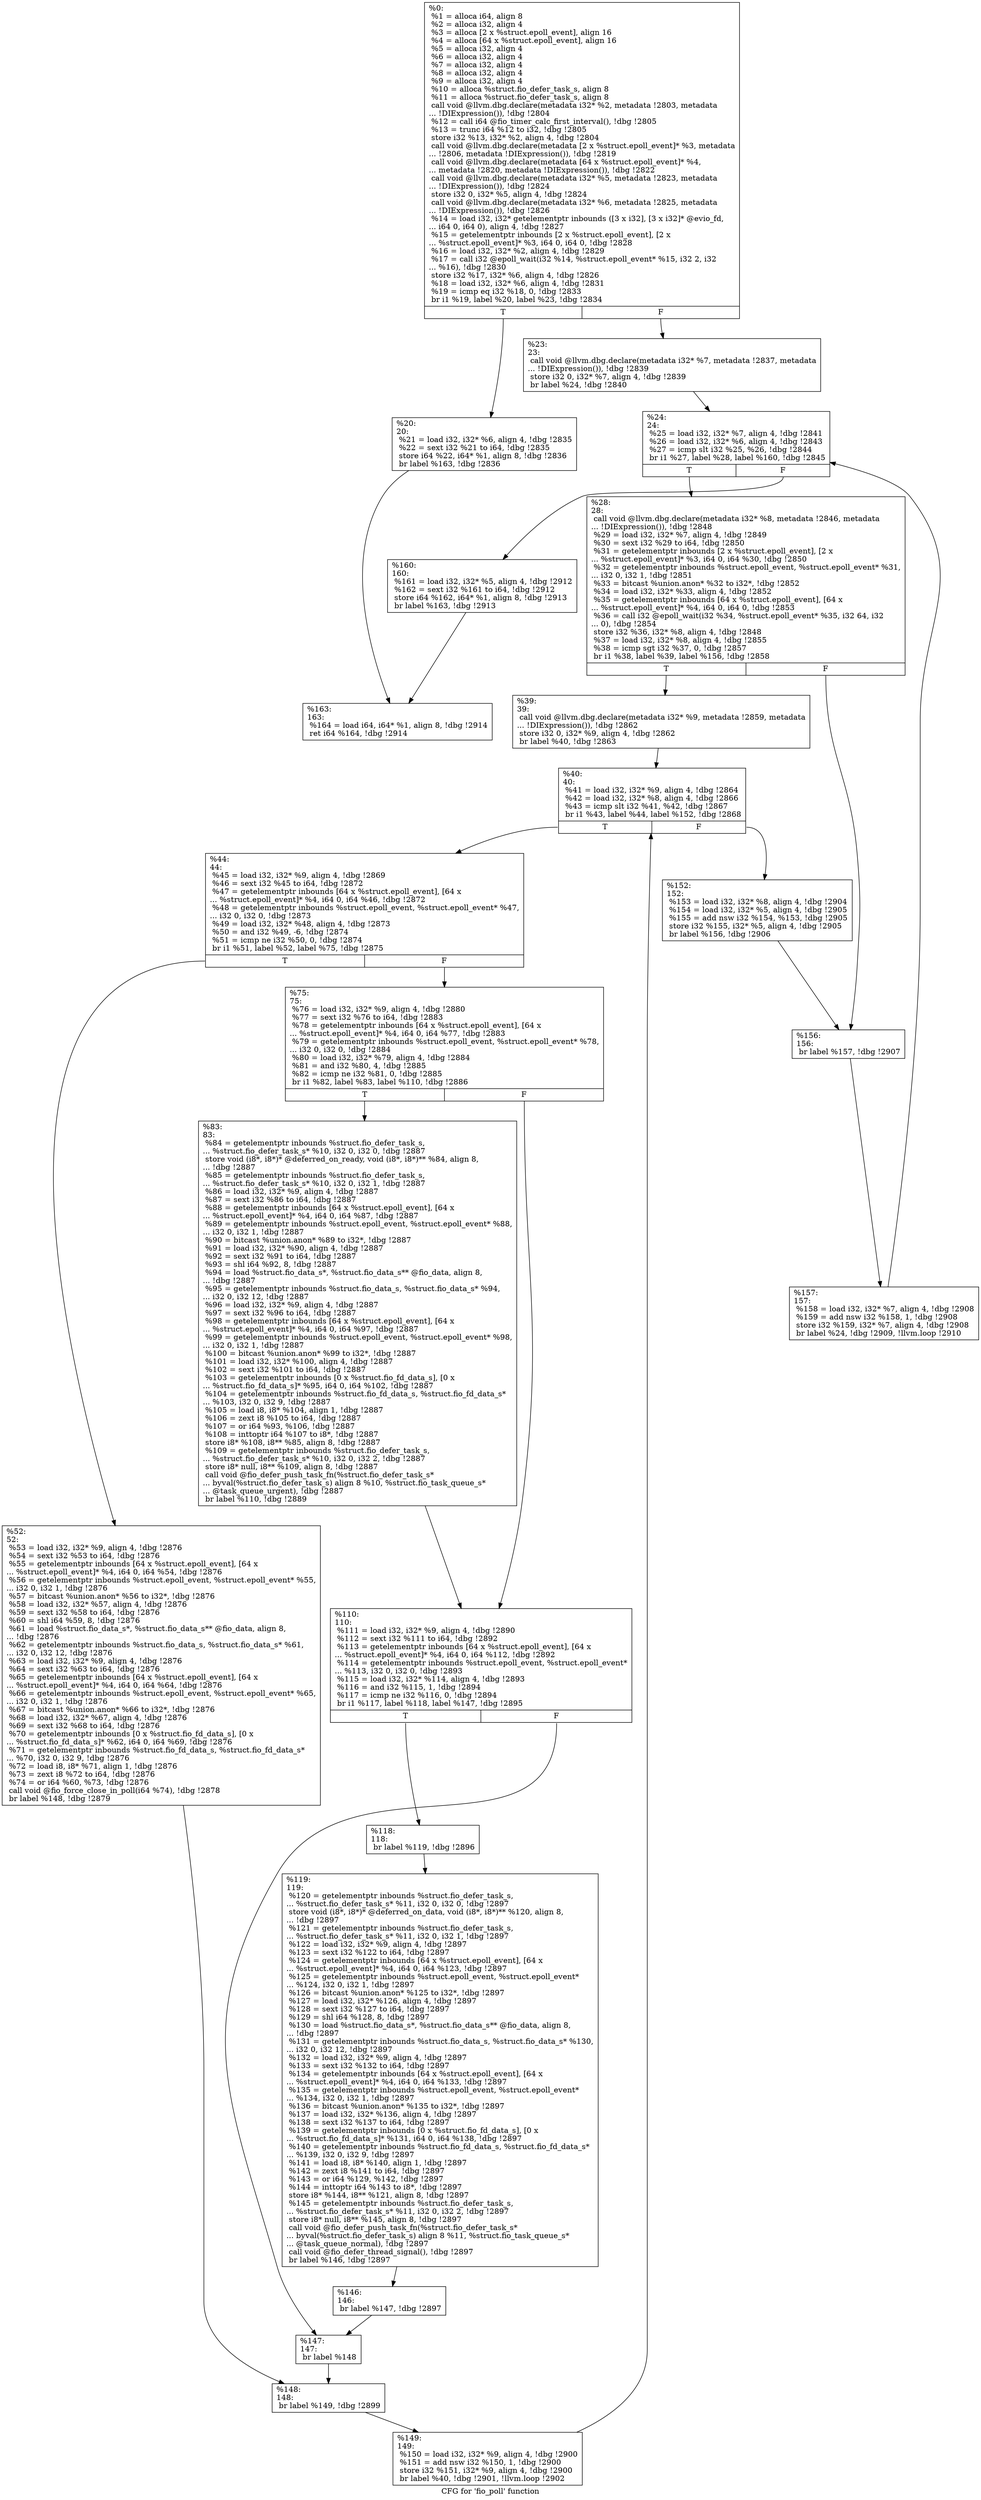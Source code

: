 digraph "CFG for 'fio_poll' function" {
	label="CFG for 'fio_poll' function";

	Node0x556851767c40 [shape=record,label="{%0:\l  %1 = alloca i64, align 8\l  %2 = alloca i32, align 4\l  %3 = alloca [2 x %struct.epoll_event], align 16\l  %4 = alloca [64 x %struct.epoll_event], align 16\l  %5 = alloca i32, align 4\l  %6 = alloca i32, align 4\l  %7 = alloca i32, align 4\l  %8 = alloca i32, align 4\l  %9 = alloca i32, align 4\l  %10 = alloca %struct.fio_defer_task_s, align 8\l  %11 = alloca %struct.fio_defer_task_s, align 8\l  call void @llvm.dbg.declare(metadata i32* %2, metadata !2803, metadata\l... !DIExpression()), !dbg !2804\l  %12 = call i64 @fio_timer_calc_first_interval(), !dbg !2805\l  %13 = trunc i64 %12 to i32, !dbg !2805\l  store i32 %13, i32* %2, align 4, !dbg !2804\l  call void @llvm.dbg.declare(metadata [2 x %struct.epoll_event]* %3, metadata\l... !2806, metadata !DIExpression()), !dbg !2819\l  call void @llvm.dbg.declare(metadata [64 x %struct.epoll_event]* %4,\l... metadata !2820, metadata !DIExpression()), !dbg !2822\l  call void @llvm.dbg.declare(metadata i32* %5, metadata !2823, metadata\l... !DIExpression()), !dbg !2824\l  store i32 0, i32* %5, align 4, !dbg !2824\l  call void @llvm.dbg.declare(metadata i32* %6, metadata !2825, metadata\l... !DIExpression()), !dbg !2826\l  %14 = load i32, i32* getelementptr inbounds ([3 x i32], [3 x i32]* @evio_fd,\l... i64 0, i64 0), align 4, !dbg !2827\l  %15 = getelementptr inbounds [2 x %struct.epoll_event], [2 x\l... %struct.epoll_event]* %3, i64 0, i64 0, !dbg !2828\l  %16 = load i32, i32* %2, align 4, !dbg !2829\l  %17 = call i32 @epoll_wait(i32 %14, %struct.epoll_event* %15, i32 2, i32\l... %16), !dbg !2830\l  store i32 %17, i32* %6, align 4, !dbg !2826\l  %18 = load i32, i32* %6, align 4, !dbg !2831\l  %19 = icmp eq i32 %18, 0, !dbg !2833\l  br i1 %19, label %20, label %23, !dbg !2834\l|{<s0>T|<s1>F}}"];
	Node0x556851767c40:s0 -> Node0x556851767c90;
	Node0x556851767c40:s1 -> Node0x556851767ce0;
	Node0x556851767c90 [shape=record,label="{%20:\l20:                                               \l  %21 = load i32, i32* %6, align 4, !dbg !2835\l  %22 = sext i32 %21 to i64, !dbg !2835\l  store i64 %22, i64* %1, align 8, !dbg !2836\l  br label %163, !dbg !2836\l}"];
	Node0x556851767c90 -> Node0x556851768320;
	Node0x556851767ce0 [shape=record,label="{%23:\l23:                                               \l  call void @llvm.dbg.declare(metadata i32* %7, metadata !2837, metadata\l... !DIExpression()), !dbg !2839\l  store i32 0, i32* %7, align 4, !dbg !2839\l  br label %24, !dbg !2840\l}"];
	Node0x556851767ce0 -> Node0x556851767d30;
	Node0x556851767d30 [shape=record,label="{%24:\l24:                                               \l  %25 = load i32, i32* %7, align 4, !dbg !2841\l  %26 = load i32, i32* %6, align 4, !dbg !2843\l  %27 = icmp slt i32 %25, %26, !dbg !2844\l  br i1 %27, label %28, label %160, !dbg !2845\l|{<s0>T|<s1>F}}"];
	Node0x556851767d30:s0 -> Node0x556851767d80;
	Node0x556851767d30:s1 -> Node0x5568517682d0;
	Node0x556851767d80 [shape=record,label="{%28:\l28:                                               \l  call void @llvm.dbg.declare(metadata i32* %8, metadata !2846, metadata\l... !DIExpression()), !dbg !2848\l  %29 = load i32, i32* %7, align 4, !dbg !2849\l  %30 = sext i32 %29 to i64, !dbg !2850\l  %31 = getelementptr inbounds [2 x %struct.epoll_event], [2 x\l... %struct.epoll_event]* %3, i64 0, i64 %30, !dbg !2850\l  %32 = getelementptr inbounds %struct.epoll_event, %struct.epoll_event* %31,\l... i32 0, i32 1, !dbg !2851\l  %33 = bitcast %union.anon* %32 to i32*, !dbg !2852\l  %34 = load i32, i32* %33, align 4, !dbg !2852\l  %35 = getelementptr inbounds [64 x %struct.epoll_event], [64 x\l... %struct.epoll_event]* %4, i64 0, i64 0, !dbg !2853\l  %36 = call i32 @epoll_wait(i32 %34, %struct.epoll_event* %35, i32 64, i32\l... 0), !dbg !2854\l  store i32 %36, i32* %8, align 4, !dbg !2848\l  %37 = load i32, i32* %8, align 4, !dbg !2855\l  %38 = icmp sgt i32 %37, 0, !dbg !2857\l  br i1 %38, label %39, label %156, !dbg !2858\l|{<s0>T|<s1>F}}"];
	Node0x556851767d80:s0 -> Node0x556851767dd0;
	Node0x556851767d80:s1 -> Node0x556851768230;
	Node0x556851767dd0 [shape=record,label="{%39:\l39:                                               \l  call void @llvm.dbg.declare(metadata i32* %9, metadata !2859, metadata\l... !DIExpression()), !dbg !2862\l  store i32 0, i32* %9, align 4, !dbg !2862\l  br label %40, !dbg !2863\l}"];
	Node0x556851767dd0 -> Node0x556851767e20;
	Node0x556851767e20 [shape=record,label="{%40:\l40:                                               \l  %41 = load i32, i32* %9, align 4, !dbg !2864\l  %42 = load i32, i32* %8, align 4, !dbg !2866\l  %43 = icmp slt i32 %41, %42, !dbg !2867\l  br i1 %43, label %44, label %152, !dbg !2868\l|{<s0>T|<s1>F}}"];
	Node0x556851767e20:s0 -> Node0x556851767e70;
	Node0x556851767e20:s1 -> Node0x5568517681e0;
	Node0x556851767e70 [shape=record,label="{%44:\l44:                                               \l  %45 = load i32, i32* %9, align 4, !dbg !2869\l  %46 = sext i32 %45 to i64, !dbg !2872\l  %47 = getelementptr inbounds [64 x %struct.epoll_event], [64 x\l... %struct.epoll_event]* %4, i64 0, i64 %46, !dbg !2872\l  %48 = getelementptr inbounds %struct.epoll_event, %struct.epoll_event* %47,\l... i32 0, i32 0, !dbg !2873\l  %49 = load i32, i32* %48, align 4, !dbg !2873\l  %50 = and i32 %49, -6, !dbg !2874\l  %51 = icmp ne i32 %50, 0, !dbg !2874\l  br i1 %51, label %52, label %75, !dbg !2875\l|{<s0>T|<s1>F}}"];
	Node0x556851767e70:s0 -> Node0x556851767ec0;
	Node0x556851767e70:s1 -> Node0x556851767f10;
	Node0x556851767ec0 [shape=record,label="{%52:\l52:                                               \l  %53 = load i32, i32* %9, align 4, !dbg !2876\l  %54 = sext i32 %53 to i64, !dbg !2876\l  %55 = getelementptr inbounds [64 x %struct.epoll_event], [64 x\l... %struct.epoll_event]* %4, i64 0, i64 %54, !dbg !2876\l  %56 = getelementptr inbounds %struct.epoll_event, %struct.epoll_event* %55,\l... i32 0, i32 1, !dbg !2876\l  %57 = bitcast %union.anon* %56 to i32*, !dbg !2876\l  %58 = load i32, i32* %57, align 4, !dbg !2876\l  %59 = sext i32 %58 to i64, !dbg !2876\l  %60 = shl i64 %59, 8, !dbg !2876\l  %61 = load %struct.fio_data_s*, %struct.fio_data_s** @fio_data, align 8,\l... !dbg !2876\l  %62 = getelementptr inbounds %struct.fio_data_s, %struct.fio_data_s* %61,\l... i32 0, i32 12, !dbg !2876\l  %63 = load i32, i32* %9, align 4, !dbg !2876\l  %64 = sext i32 %63 to i64, !dbg !2876\l  %65 = getelementptr inbounds [64 x %struct.epoll_event], [64 x\l... %struct.epoll_event]* %4, i64 0, i64 %64, !dbg !2876\l  %66 = getelementptr inbounds %struct.epoll_event, %struct.epoll_event* %65,\l... i32 0, i32 1, !dbg !2876\l  %67 = bitcast %union.anon* %66 to i32*, !dbg !2876\l  %68 = load i32, i32* %67, align 4, !dbg !2876\l  %69 = sext i32 %68 to i64, !dbg !2876\l  %70 = getelementptr inbounds [0 x %struct.fio_fd_data_s], [0 x\l... %struct.fio_fd_data_s]* %62, i64 0, i64 %69, !dbg !2876\l  %71 = getelementptr inbounds %struct.fio_fd_data_s, %struct.fio_fd_data_s*\l... %70, i32 0, i32 9, !dbg !2876\l  %72 = load i8, i8* %71, align 1, !dbg !2876\l  %73 = zext i8 %72 to i64, !dbg !2876\l  %74 = or i64 %60, %73, !dbg !2876\l  call void @fio_force_close_in_poll(i64 %74), !dbg !2878\l  br label %148, !dbg !2879\l}"];
	Node0x556851767ec0 -> Node0x556851768140;
	Node0x556851767f10 [shape=record,label="{%75:\l75:                                               \l  %76 = load i32, i32* %9, align 4, !dbg !2880\l  %77 = sext i32 %76 to i64, !dbg !2883\l  %78 = getelementptr inbounds [64 x %struct.epoll_event], [64 x\l... %struct.epoll_event]* %4, i64 0, i64 %77, !dbg !2883\l  %79 = getelementptr inbounds %struct.epoll_event, %struct.epoll_event* %78,\l... i32 0, i32 0, !dbg !2884\l  %80 = load i32, i32* %79, align 4, !dbg !2884\l  %81 = and i32 %80, 4, !dbg !2885\l  %82 = icmp ne i32 %81, 0, !dbg !2885\l  br i1 %82, label %83, label %110, !dbg !2886\l|{<s0>T|<s1>F}}"];
	Node0x556851767f10:s0 -> Node0x556851767f60;
	Node0x556851767f10:s1 -> Node0x556851767fb0;
	Node0x556851767f60 [shape=record,label="{%83:\l83:                                               \l  %84 = getelementptr inbounds %struct.fio_defer_task_s,\l... %struct.fio_defer_task_s* %10, i32 0, i32 0, !dbg !2887\l  store void (i8*, i8*)* @deferred_on_ready, void (i8*, i8*)** %84, align 8,\l... !dbg !2887\l  %85 = getelementptr inbounds %struct.fio_defer_task_s,\l... %struct.fio_defer_task_s* %10, i32 0, i32 1, !dbg !2887\l  %86 = load i32, i32* %9, align 4, !dbg !2887\l  %87 = sext i32 %86 to i64, !dbg !2887\l  %88 = getelementptr inbounds [64 x %struct.epoll_event], [64 x\l... %struct.epoll_event]* %4, i64 0, i64 %87, !dbg !2887\l  %89 = getelementptr inbounds %struct.epoll_event, %struct.epoll_event* %88,\l... i32 0, i32 1, !dbg !2887\l  %90 = bitcast %union.anon* %89 to i32*, !dbg !2887\l  %91 = load i32, i32* %90, align 4, !dbg !2887\l  %92 = sext i32 %91 to i64, !dbg !2887\l  %93 = shl i64 %92, 8, !dbg !2887\l  %94 = load %struct.fio_data_s*, %struct.fio_data_s** @fio_data, align 8,\l... !dbg !2887\l  %95 = getelementptr inbounds %struct.fio_data_s, %struct.fio_data_s* %94,\l... i32 0, i32 12, !dbg !2887\l  %96 = load i32, i32* %9, align 4, !dbg !2887\l  %97 = sext i32 %96 to i64, !dbg !2887\l  %98 = getelementptr inbounds [64 x %struct.epoll_event], [64 x\l... %struct.epoll_event]* %4, i64 0, i64 %97, !dbg !2887\l  %99 = getelementptr inbounds %struct.epoll_event, %struct.epoll_event* %98,\l... i32 0, i32 1, !dbg !2887\l  %100 = bitcast %union.anon* %99 to i32*, !dbg !2887\l  %101 = load i32, i32* %100, align 4, !dbg !2887\l  %102 = sext i32 %101 to i64, !dbg !2887\l  %103 = getelementptr inbounds [0 x %struct.fio_fd_data_s], [0 x\l... %struct.fio_fd_data_s]* %95, i64 0, i64 %102, !dbg !2887\l  %104 = getelementptr inbounds %struct.fio_fd_data_s, %struct.fio_fd_data_s*\l... %103, i32 0, i32 9, !dbg !2887\l  %105 = load i8, i8* %104, align 1, !dbg !2887\l  %106 = zext i8 %105 to i64, !dbg !2887\l  %107 = or i64 %93, %106, !dbg !2887\l  %108 = inttoptr i64 %107 to i8*, !dbg !2887\l  store i8* %108, i8** %85, align 8, !dbg !2887\l  %109 = getelementptr inbounds %struct.fio_defer_task_s,\l... %struct.fio_defer_task_s* %10, i32 0, i32 2, !dbg !2887\l  store i8* null, i8** %109, align 8, !dbg !2887\l  call void @fio_defer_push_task_fn(%struct.fio_defer_task_s*\l... byval(%struct.fio_defer_task_s) align 8 %10, %struct.fio_task_queue_s*\l... @task_queue_urgent), !dbg !2887\l  br label %110, !dbg !2889\l}"];
	Node0x556851767f60 -> Node0x556851767fb0;
	Node0x556851767fb0 [shape=record,label="{%110:\l110:                                              \l  %111 = load i32, i32* %9, align 4, !dbg !2890\l  %112 = sext i32 %111 to i64, !dbg !2892\l  %113 = getelementptr inbounds [64 x %struct.epoll_event], [64 x\l... %struct.epoll_event]* %4, i64 0, i64 %112, !dbg !2892\l  %114 = getelementptr inbounds %struct.epoll_event, %struct.epoll_event*\l... %113, i32 0, i32 0, !dbg !2893\l  %115 = load i32, i32* %114, align 4, !dbg !2893\l  %116 = and i32 %115, 1, !dbg !2894\l  %117 = icmp ne i32 %116, 0, !dbg !2894\l  br i1 %117, label %118, label %147, !dbg !2895\l|{<s0>T|<s1>F}}"];
	Node0x556851767fb0:s0 -> Node0x556851768000;
	Node0x556851767fb0:s1 -> Node0x5568517680f0;
	Node0x556851768000 [shape=record,label="{%118:\l118:                                              \l  br label %119, !dbg !2896\l}"];
	Node0x556851768000 -> Node0x556851768050;
	Node0x556851768050 [shape=record,label="{%119:\l119:                                              \l  %120 = getelementptr inbounds %struct.fio_defer_task_s,\l... %struct.fio_defer_task_s* %11, i32 0, i32 0, !dbg !2897\l  store void (i8*, i8*)* @deferred_on_data, void (i8*, i8*)** %120, align 8,\l... !dbg !2897\l  %121 = getelementptr inbounds %struct.fio_defer_task_s,\l... %struct.fio_defer_task_s* %11, i32 0, i32 1, !dbg !2897\l  %122 = load i32, i32* %9, align 4, !dbg !2897\l  %123 = sext i32 %122 to i64, !dbg !2897\l  %124 = getelementptr inbounds [64 x %struct.epoll_event], [64 x\l... %struct.epoll_event]* %4, i64 0, i64 %123, !dbg !2897\l  %125 = getelementptr inbounds %struct.epoll_event, %struct.epoll_event*\l... %124, i32 0, i32 1, !dbg !2897\l  %126 = bitcast %union.anon* %125 to i32*, !dbg !2897\l  %127 = load i32, i32* %126, align 4, !dbg !2897\l  %128 = sext i32 %127 to i64, !dbg !2897\l  %129 = shl i64 %128, 8, !dbg !2897\l  %130 = load %struct.fio_data_s*, %struct.fio_data_s** @fio_data, align 8,\l... !dbg !2897\l  %131 = getelementptr inbounds %struct.fio_data_s, %struct.fio_data_s* %130,\l... i32 0, i32 12, !dbg !2897\l  %132 = load i32, i32* %9, align 4, !dbg !2897\l  %133 = sext i32 %132 to i64, !dbg !2897\l  %134 = getelementptr inbounds [64 x %struct.epoll_event], [64 x\l... %struct.epoll_event]* %4, i64 0, i64 %133, !dbg !2897\l  %135 = getelementptr inbounds %struct.epoll_event, %struct.epoll_event*\l... %134, i32 0, i32 1, !dbg !2897\l  %136 = bitcast %union.anon* %135 to i32*, !dbg !2897\l  %137 = load i32, i32* %136, align 4, !dbg !2897\l  %138 = sext i32 %137 to i64, !dbg !2897\l  %139 = getelementptr inbounds [0 x %struct.fio_fd_data_s], [0 x\l... %struct.fio_fd_data_s]* %131, i64 0, i64 %138, !dbg !2897\l  %140 = getelementptr inbounds %struct.fio_fd_data_s, %struct.fio_fd_data_s*\l... %139, i32 0, i32 9, !dbg !2897\l  %141 = load i8, i8* %140, align 1, !dbg !2897\l  %142 = zext i8 %141 to i64, !dbg !2897\l  %143 = or i64 %129, %142, !dbg !2897\l  %144 = inttoptr i64 %143 to i8*, !dbg !2897\l  store i8* %144, i8** %121, align 8, !dbg !2897\l  %145 = getelementptr inbounds %struct.fio_defer_task_s,\l... %struct.fio_defer_task_s* %11, i32 0, i32 2, !dbg !2897\l  store i8* null, i8** %145, align 8, !dbg !2897\l  call void @fio_defer_push_task_fn(%struct.fio_defer_task_s*\l... byval(%struct.fio_defer_task_s) align 8 %11, %struct.fio_task_queue_s*\l... @task_queue_normal), !dbg !2897\l  call void @fio_defer_thread_signal(), !dbg !2897\l  br label %146, !dbg !2897\l}"];
	Node0x556851768050 -> Node0x5568517680a0;
	Node0x5568517680a0 [shape=record,label="{%146:\l146:                                              \l  br label %147, !dbg !2897\l}"];
	Node0x5568517680a0 -> Node0x5568517680f0;
	Node0x5568517680f0 [shape=record,label="{%147:\l147:                                              \l  br label %148\l}"];
	Node0x5568517680f0 -> Node0x556851768140;
	Node0x556851768140 [shape=record,label="{%148:\l148:                                              \l  br label %149, !dbg !2899\l}"];
	Node0x556851768140 -> Node0x556851768190;
	Node0x556851768190 [shape=record,label="{%149:\l149:                                              \l  %150 = load i32, i32* %9, align 4, !dbg !2900\l  %151 = add nsw i32 %150, 1, !dbg !2900\l  store i32 %151, i32* %9, align 4, !dbg !2900\l  br label %40, !dbg !2901, !llvm.loop !2902\l}"];
	Node0x556851768190 -> Node0x556851767e20;
	Node0x5568517681e0 [shape=record,label="{%152:\l152:                                              \l  %153 = load i32, i32* %8, align 4, !dbg !2904\l  %154 = load i32, i32* %5, align 4, !dbg !2905\l  %155 = add nsw i32 %154, %153, !dbg !2905\l  store i32 %155, i32* %5, align 4, !dbg !2905\l  br label %156, !dbg !2906\l}"];
	Node0x5568517681e0 -> Node0x556851768230;
	Node0x556851768230 [shape=record,label="{%156:\l156:                                              \l  br label %157, !dbg !2907\l}"];
	Node0x556851768230 -> Node0x556851768280;
	Node0x556851768280 [shape=record,label="{%157:\l157:                                              \l  %158 = load i32, i32* %7, align 4, !dbg !2908\l  %159 = add nsw i32 %158, 1, !dbg !2908\l  store i32 %159, i32* %7, align 4, !dbg !2908\l  br label %24, !dbg !2909, !llvm.loop !2910\l}"];
	Node0x556851768280 -> Node0x556851767d30;
	Node0x5568517682d0 [shape=record,label="{%160:\l160:                                              \l  %161 = load i32, i32* %5, align 4, !dbg !2912\l  %162 = sext i32 %161 to i64, !dbg !2912\l  store i64 %162, i64* %1, align 8, !dbg !2913\l  br label %163, !dbg !2913\l}"];
	Node0x5568517682d0 -> Node0x556851768320;
	Node0x556851768320 [shape=record,label="{%163:\l163:                                              \l  %164 = load i64, i64* %1, align 8, !dbg !2914\l  ret i64 %164, !dbg !2914\l}"];
}
